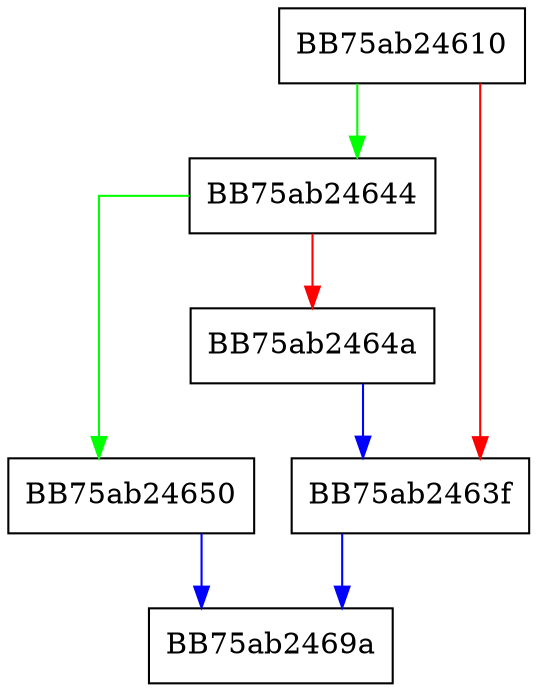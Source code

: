 digraph message {
  node [shape="box"];
  graph [splines=ortho];
  BB75ab24610 -> BB75ab24644 [color="green"];
  BB75ab24610 -> BB75ab2463f [color="red"];
  BB75ab2463f -> BB75ab2469a [color="blue"];
  BB75ab24644 -> BB75ab24650 [color="green"];
  BB75ab24644 -> BB75ab2464a [color="red"];
  BB75ab2464a -> BB75ab2463f [color="blue"];
  BB75ab24650 -> BB75ab2469a [color="blue"];
}